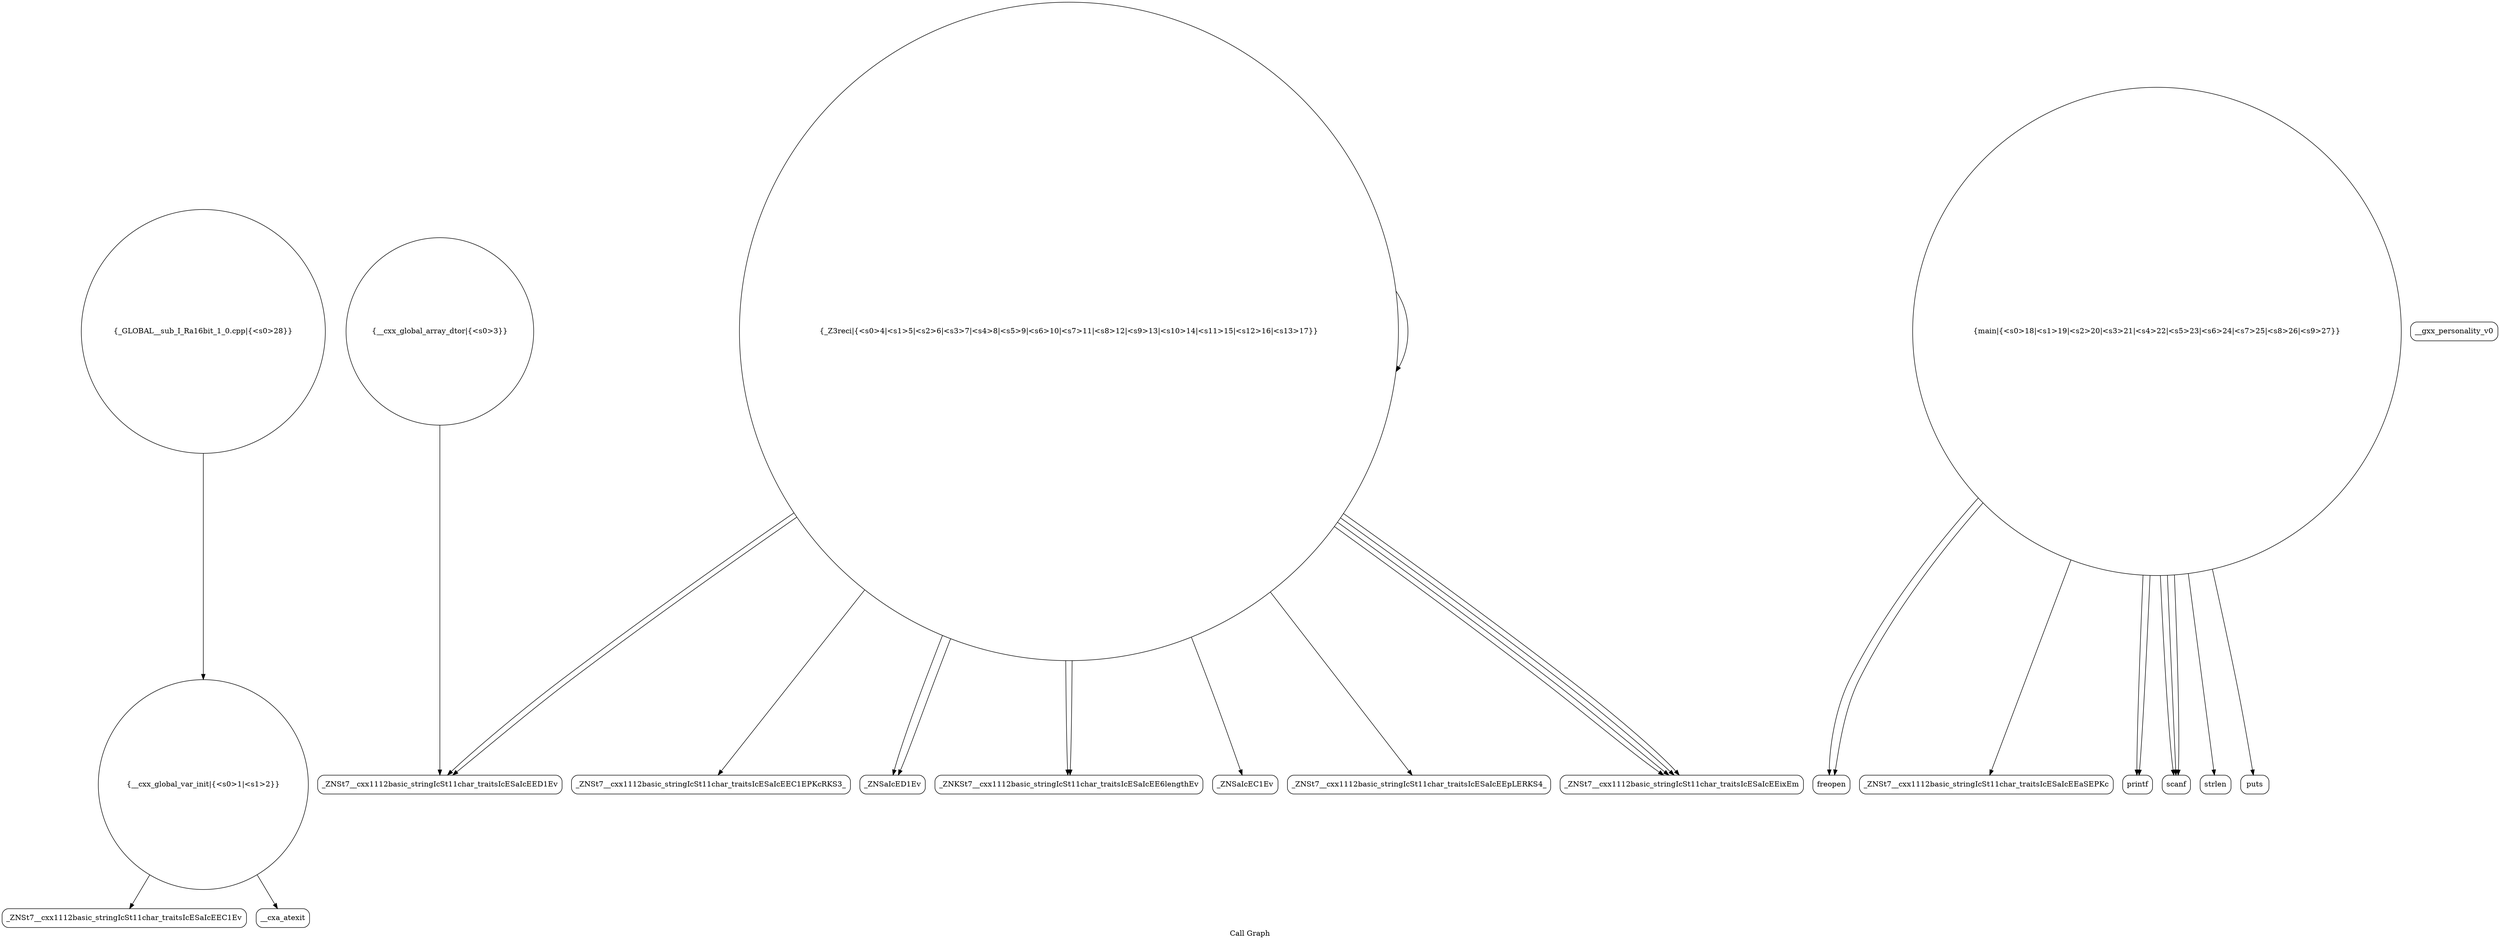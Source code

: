 digraph "Call Graph" {
	label="Call Graph";

	Node0x5591f82deb20 [shape=record,shape=circle,label="{__cxx_global_var_init|{<s0>1|<s1>2}}"];
	Node0x5591f82deb20:s0 -> Node0x5591f82defb0[color=black];
	Node0x5591f82deb20:s1 -> Node0x5591f82df130[color=black];
	Node0x5591f82df2b0 [shape=record,shape=Mrecord,label="{_ZNSt7__cxx1112basic_stringIcSt11char_traitsIcESaIcEEC1EPKcRKS3_}"];
	Node0x5591f82df630 [shape=record,shape=Mrecord,label="{freopen}"];
	Node0x5591f82df030 [shape=record,shape=circle,label="{__cxx_global_array_dtor|{<s0>3}}"];
	Node0x5591f82df030:s0 -> Node0x5591f82df0b0[color=black];
	Node0x5591f82df3b0 [shape=record,shape=Mrecord,label="{_ZNSaIcED1Ev}"];
	Node0x5591f82df730 [shape=record,shape=Mrecord,label="{_ZNSt7__cxx1112basic_stringIcSt11char_traitsIcESaIcEEaSEPKc}"];
	Node0x5591f82df130 [shape=record,shape=Mrecord,label="{__cxa_atexit}"];
	Node0x5591f82df4b0 [shape=record,shape=Mrecord,label="{_ZNKSt7__cxx1112basic_stringIcSt11char_traitsIcESaIcEE6lengthEv}"];
	Node0x5591f82df830 [shape=record,shape=Mrecord,label="{printf}"];
	Node0x5591f82df230 [shape=record,shape=Mrecord,label="{_ZNSaIcEC1Ev}"];
	Node0x5591f82df5b0 [shape=record,shape=circle,label="{main|{<s0>18|<s1>19|<s2>20|<s3>21|<s4>22|<s5>23|<s6>24|<s7>25|<s8>26|<s9>27}}"];
	Node0x5591f82df5b0:s0 -> Node0x5591f82df630[color=black];
	Node0x5591f82df5b0:s1 -> Node0x5591f82df630[color=black];
	Node0x5591f82df5b0:s2 -> Node0x5591f82df6b0[color=black];
	Node0x5591f82df5b0:s3 -> Node0x5591f82df6b0[color=black];
	Node0x5591f82df5b0:s4 -> Node0x5591f82df6b0[color=black];
	Node0x5591f82df5b0:s5 -> Node0x5591f82df730[color=black];
	Node0x5591f82df5b0:s6 -> Node0x5591f82df7b0[color=black];
	Node0x5591f82df5b0:s7 -> Node0x5591f82df830[color=black];
	Node0x5591f82df5b0:s8 -> Node0x5591f82df830[color=black];
	Node0x5591f82df5b0:s9 -> Node0x5591f82df8b0[color=black];
	Node0x5591f82df930 [shape=record,shape=circle,label="{_GLOBAL__sub_I_Ra16bit_1_0.cpp|{<s0>28}}"];
	Node0x5591f82df930:s0 -> Node0x5591f82deb20[color=black];
	Node0x5591f82defb0 [shape=record,shape=Mrecord,label="{_ZNSt7__cxx1112basic_stringIcSt11char_traitsIcESaIcEEC1Ev}"];
	Node0x5591f82df330 [shape=record,shape=Mrecord,label="{__gxx_personality_v0}"];
	Node0x5591f82df6b0 [shape=record,shape=Mrecord,label="{scanf}"];
	Node0x5591f82df0b0 [shape=record,shape=Mrecord,label="{_ZNSt7__cxx1112basic_stringIcSt11char_traitsIcESaIcEED1Ev}"];
	Node0x5591f82df430 [shape=record,shape=Mrecord,label="{_ZNSt7__cxx1112basic_stringIcSt11char_traitsIcESaIcEEpLERKS4_}"];
	Node0x5591f82df7b0 [shape=record,shape=Mrecord,label="{strlen}"];
	Node0x5591f82df1b0 [shape=record,shape=circle,label="{_Z3reci|{<s0>4|<s1>5|<s2>6|<s3>7|<s4>8|<s5>9|<s6>10|<s7>11|<s8>12|<s9>13|<s10>14|<s11>15|<s12>16|<s13>17}}"];
	Node0x5591f82df1b0:s0 -> Node0x5591f82df230[color=black];
	Node0x5591f82df1b0:s1 -> Node0x5591f82df2b0[color=black];
	Node0x5591f82df1b0:s2 -> Node0x5591f82df3b0[color=black];
	Node0x5591f82df1b0:s3 -> Node0x5591f82df430[color=black];
	Node0x5591f82df1b0:s4 -> Node0x5591f82df3b0[color=black];
	Node0x5591f82df1b0:s5 -> Node0x5591f82df0b0[color=black];
	Node0x5591f82df1b0:s6 -> Node0x5591f82df4b0[color=black];
	Node0x5591f82df1b0:s7 -> Node0x5591f82df530[color=black];
	Node0x5591f82df1b0:s8 -> Node0x5591f82df530[color=black];
	Node0x5591f82df1b0:s9 -> Node0x5591f82df530[color=black];
	Node0x5591f82df1b0:s10 -> Node0x5591f82df530[color=black];
	Node0x5591f82df1b0:s11 -> Node0x5591f82df4b0[color=black];
	Node0x5591f82df1b0:s12 -> Node0x5591f82df0b0[color=black];
	Node0x5591f82df1b0:s13 -> Node0x5591f82df1b0[color=black];
	Node0x5591f82df530 [shape=record,shape=Mrecord,label="{_ZNSt7__cxx1112basic_stringIcSt11char_traitsIcESaIcEEixEm}"];
	Node0x5591f82df8b0 [shape=record,shape=Mrecord,label="{puts}"];
}
